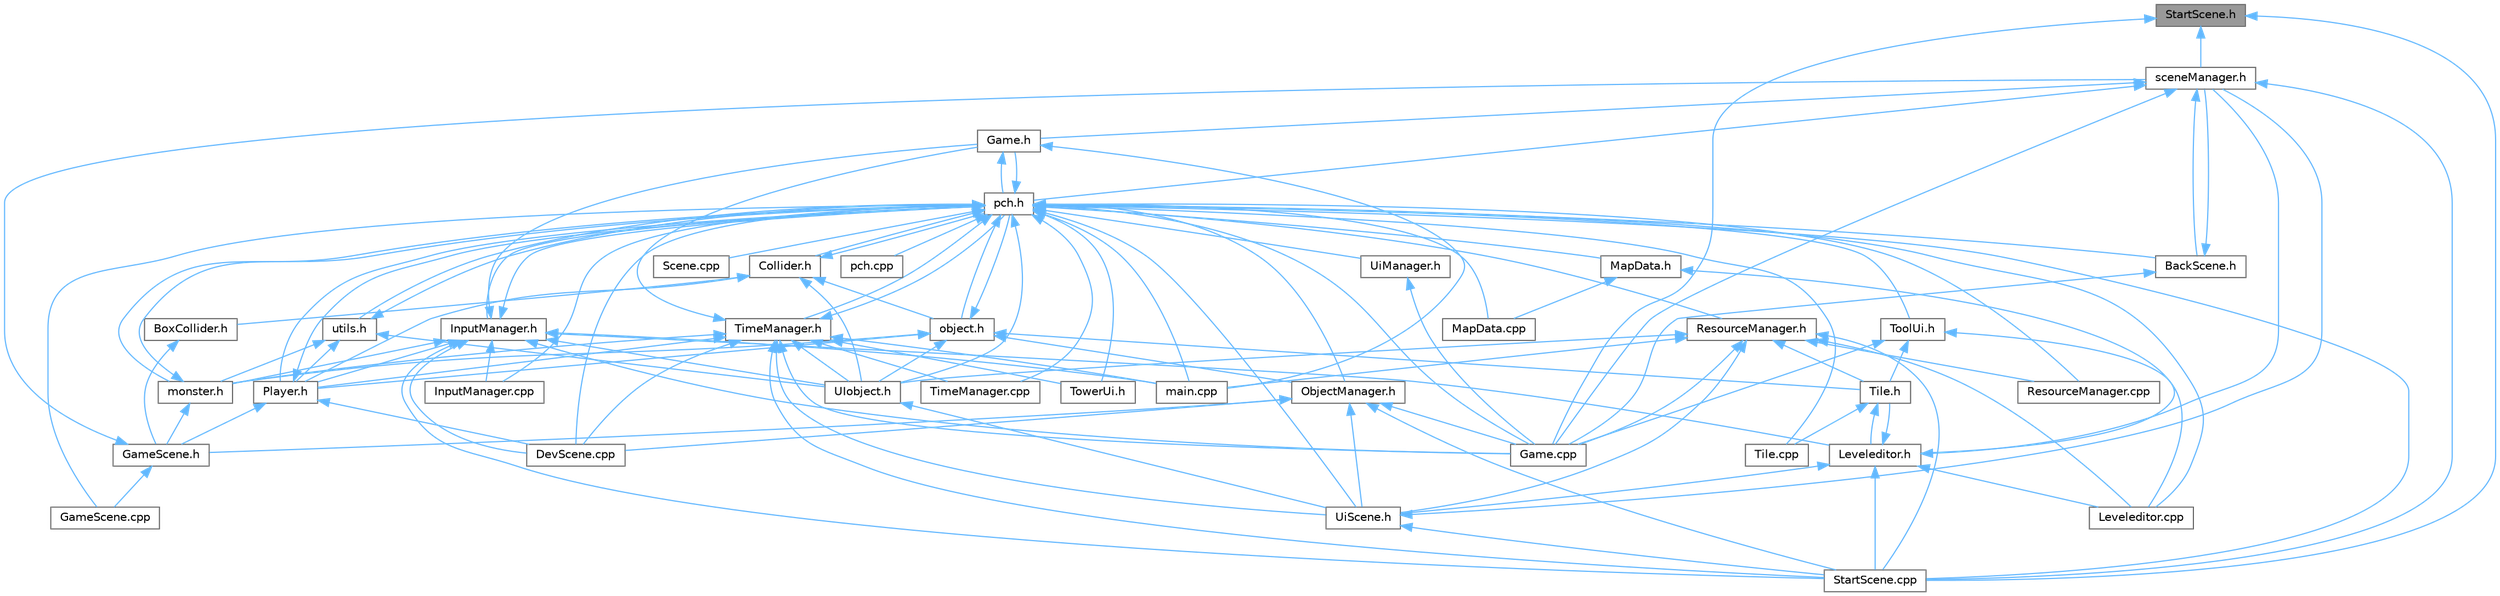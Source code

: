 digraph "StartScene.h"
{
 // LATEX_PDF_SIZE
  bgcolor="transparent";
  edge [fontname=Helvetica,fontsize=10,labelfontname=Helvetica,labelfontsize=10];
  node [fontname=Helvetica,fontsize=10,shape=box,height=0.2,width=0.4];
  Node1 [id="Node000001",label="StartScene.h",height=0.2,width=0.4,color="gray40", fillcolor="grey60", style="filled", fontcolor="black",tooltip=" "];
  Node1 -> Node2 [id="edge1_Node000001_Node000002",dir="back",color="steelblue1",style="solid",tooltip=" "];
  Node2 [id="Node000002",label="Game.cpp",height=0.2,width=0.4,color="grey40", fillcolor="white", style="filled",URL="$_game_8cpp.html",tooltip=" "];
  Node1 -> Node3 [id="edge2_Node000001_Node000003",dir="back",color="steelblue1",style="solid",tooltip=" "];
  Node3 [id="Node000003",label="StartScene.cpp",height=0.2,width=0.4,color="grey40", fillcolor="white", style="filled",URL="$_start_scene_8cpp.html",tooltip=" "];
  Node1 -> Node4 [id="edge3_Node000001_Node000004",dir="back",color="steelblue1",style="solid",tooltip=" "];
  Node4 [id="Node000004",label="sceneManager.h",height=0.2,width=0.4,color="grey40", fillcolor="white", style="filled",URL="$scene_manager_8h.html",tooltip=" "];
  Node4 -> Node5 [id="edge4_Node000004_Node000005",dir="back",color="steelblue1",style="solid",tooltip=" "];
  Node5 [id="Node000005",label="BackScene.h",height=0.2,width=0.4,color="grey40", fillcolor="white", style="filled",URL="$_back_scene_8h.html",tooltip=" "];
  Node5 -> Node2 [id="edge5_Node000005_Node000002",dir="back",color="steelblue1",style="solid",tooltip=" "];
  Node5 -> Node4 [id="edge6_Node000005_Node000004",dir="back",color="steelblue1",style="solid",tooltip=" "];
  Node4 -> Node2 [id="edge7_Node000004_Node000002",dir="back",color="steelblue1",style="solid",tooltip=" "];
  Node4 -> Node6 [id="edge8_Node000004_Node000006",dir="back",color="steelblue1",style="solid",tooltip=" "];
  Node6 [id="Node000006",label="Game.h",height=0.2,width=0.4,color="grey40", fillcolor="white", style="filled",URL="$_game_8h.html",tooltip=" "];
  Node6 -> Node7 [id="edge9_Node000006_Node000007",dir="back",color="steelblue1",style="solid",tooltip=" "];
  Node7 [id="Node000007",label="main.cpp",height=0.2,width=0.4,color="grey40", fillcolor="white", style="filled",URL="$main_8cpp.html",tooltip=" "];
  Node6 -> Node8 [id="edge10_Node000006_Node000008",dir="back",color="steelblue1",style="solid",tooltip=" "];
  Node8 [id="Node000008",label="pch.h",height=0.2,width=0.4,color="grey40", fillcolor="white", style="filled",URL="$pch_8h.html",tooltip=" "];
  Node8 -> Node5 [id="edge11_Node000008_Node000005",dir="back",color="steelblue1",style="solid",tooltip=" "];
  Node8 -> Node9 [id="edge12_Node000008_Node000009",dir="back",color="steelblue1",style="solid",tooltip=" "];
  Node9 [id="Node000009",label="Collider.h",height=0.2,width=0.4,color="grey40", fillcolor="white", style="filled",URL="$_collider_8h.html",tooltip=" "];
  Node9 -> Node10 [id="edge13_Node000009_Node000010",dir="back",color="steelblue1",style="solid",tooltip=" "];
  Node10 [id="Node000010",label="BoxCollider.h",height=0.2,width=0.4,color="grey40", fillcolor="white", style="filled",URL="$_box_collider_8h.html",tooltip=" "];
  Node10 -> Node11 [id="edge14_Node000010_Node000011",dir="back",color="steelblue1",style="solid",tooltip=" "];
  Node11 [id="Node000011",label="GameScene.h",height=0.2,width=0.4,color="grey40", fillcolor="white", style="filled",URL="$_game_scene_8h.html",tooltip=" "];
  Node11 -> Node12 [id="edge15_Node000011_Node000012",dir="back",color="steelblue1",style="solid",tooltip=" "];
  Node12 [id="Node000012",label="GameScene.cpp",height=0.2,width=0.4,color="grey40", fillcolor="white", style="filled",URL="$_game_scene_8cpp.html",tooltip=" "];
  Node11 -> Node4 [id="edge16_Node000011_Node000004",dir="back",color="steelblue1",style="solid",tooltip=" "];
  Node9 -> Node13 [id="edge17_Node000009_Node000013",dir="back",color="steelblue1",style="solid",tooltip=" "];
  Node13 [id="Node000013",label="Player.h",height=0.2,width=0.4,color="grey40", fillcolor="white", style="filled",URL="$_player_8h.html",tooltip=" "];
  Node13 -> Node14 [id="edge18_Node000013_Node000014",dir="back",color="steelblue1",style="solid",tooltip=" "];
  Node14 [id="Node000014",label="DevScene.cpp",height=0.2,width=0.4,color="grey40", fillcolor="white", style="filled",URL="$_dev_scene_8cpp.html",tooltip=" "];
  Node13 -> Node11 [id="edge19_Node000013_Node000011",dir="back",color="steelblue1",style="solid",tooltip=" "];
  Node13 -> Node8 [id="edge20_Node000013_Node000008",dir="back",color="steelblue1",style="solid",tooltip=" "];
  Node9 -> Node15 [id="edge21_Node000009_Node000015",dir="back",color="steelblue1",style="solid",tooltip=" "];
  Node15 [id="Node000015",label="UIobject.h",height=0.2,width=0.4,color="grey40", fillcolor="white", style="filled",URL="$_u_iobject_8h.html",tooltip=" "];
  Node15 -> Node16 [id="edge22_Node000015_Node000016",dir="back",color="steelblue1",style="solid",tooltip=" "];
  Node16 [id="Node000016",label="UiScene.h",height=0.2,width=0.4,color="grey40", fillcolor="white", style="filled",URL="$_ui_scene_8h.html",tooltip=" "];
  Node16 -> Node3 [id="edge23_Node000016_Node000003",dir="back",color="steelblue1",style="solid",tooltip=" "];
  Node16 -> Node4 [id="edge24_Node000016_Node000004",dir="back",color="steelblue1",style="solid",tooltip=" "];
  Node9 -> Node17 [id="edge25_Node000009_Node000017",dir="back",color="steelblue1",style="solid",tooltip=" "];
  Node17 [id="Node000017",label="object.h",height=0.2,width=0.4,color="grey40", fillcolor="white", style="filled",URL="$object_8h.html",tooltip=" "];
  Node17 -> Node18 [id="edge26_Node000017_Node000018",dir="back",color="steelblue1",style="solid",tooltip=" "];
  Node18 [id="Node000018",label="ObjectManager.h",height=0.2,width=0.4,color="grey40", fillcolor="white", style="filled",URL="$_object_manager_8h.html",tooltip=" "];
  Node18 -> Node14 [id="edge27_Node000018_Node000014",dir="back",color="steelblue1",style="solid",tooltip=" "];
  Node18 -> Node2 [id="edge28_Node000018_Node000002",dir="back",color="steelblue1",style="solid",tooltip=" "];
  Node18 -> Node11 [id="edge29_Node000018_Node000011",dir="back",color="steelblue1",style="solid",tooltip=" "];
  Node18 -> Node3 [id="edge30_Node000018_Node000003",dir="back",color="steelblue1",style="solid",tooltip=" "];
  Node18 -> Node16 [id="edge31_Node000018_Node000016",dir="back",color="steelblue1",style="solid",tooltip=" "];
  Node17 -> Node13 [id="edge32_Node000017_Node000013",dir="back",color="steelblue1",style="solid",tooltip=" "];
  Node17 -> Node19 [id="edge33_Node000017_Node000019",dir="back",color="steelblue1",style="solid",tooltip=" "];
  Node19 [id="Node000019",label="Tile.h",height=0.2,width=0.4,color="grey40", fillcolor="white", style="filled",URL="$_tile_8h.html",tooltip=" "];
  Node19 -> Node20 [id="edge34_Node000019_Node000020",dir="back",color="steelblue1",style="solid",tooltip=" "];
  Node20 [id="Node000020",label="Leveleditor.h",height=0.2,width=0.4,color="grey40", fillcolor="white", style="filled",URL="$_leveleditor_8h.html",tooltip=" "];
  Node20 -> Node21 [id="edge35_Node000020_Node000021",dir="back",color="steelblue1",style="solid",tooltip=" "];
  Node21 [id="Node000021",label="Leveleditor.cpp",height=0.2,width=0.4,color="grey40", fillcolor="white", style="filled",URL="$_leveleditor_8cpp.html",tooltip=" "];
  Node20 -> Node3 [id="edge36_Node000020_Node000003",dir="back",color="steelblue1",style="solid",tooltip=" "];
  Node20 -> Node19 [id="edge37_Node000020_Node000019",dir="back",color="steelblue1",style="solid",tooltip=" "];
  Node20 -> Node16 [id="edge38_Node000020_Node000016",dir="back",color="steelblue1",style="solid",tooltip=" "];
  Node20 -> Node4 [id="edge39_Node000020_Node000004",dir="back",color="steelblue1",style="solid",tooltip=" "];
  Node19 -> Node22 [id="edge40_Node000019_Node000022",dir="back",color="steelblue1",style="solid",tooltip=" "];
  Node22 [id="Node000022",label="Tile.cpp",height=0.2,width=0.4,color="grey40", fillcolor="white", style="filled",URL="$_tile_8cpp.html",tooltip=" "];
  Node17 -> Node15 [id="edge41_Node000017_Node000015",dir="back",color="steelblue1",style="solid",tooltip=" "];
  Node17 -> Node23 [id="edge42_Node000017_Node000023",dir="back",color="steelblue1",style="solid",tooltip=" "];
  Node23 [id="Node000023",label="monster.h",height=0.2,width=0.4,color="grey40", fillcolor="white", style="filled",URL="$monster_8h.html",tooltip=" "];
  Node23 -> Node11 [id="edge43_Node000023_Node000011",dir="back",color="steelblue1",style="solid",tooltip=" "];
  Node23 -> Node8 [id="edge44_Node000023_Node000008",dir="back",color="steelblue1",style="solid",tooltip=" "];
  Node17 -> Node8 [id="edge45_Node000017_Node000008",dir="back",color="steelblue1",style="solid",tooltip=" "];
  Node9 -> Node8 [id="edge46_Node000009_Node000008",dir="back",color="steelblue1",style="solid",tooltip=" "];
  Node8 -> Node14 [id="edge47_Node000008_Node000014",dir="back",color="steelblue1",style="solid",tooltip=" "];
  Node8 -> Node2 [id="edge48_Node000008_Node000002",dir="back",color="steelblue1",style="solid",tooltip=" "];
  Node8 -> Node6 [id="edge49_Node000008_Node000006",dir="back",color="steelblue1",style="solid",tooltip=" "];
  Node8 -> Node12 [id="edge50_Node000008_Node000012",dir="back",color="steelblue1",style="solid",tooltip=" "];
  Node8 -> Node24 [id="edge51_Node000008_Node000024",dir="back",color="steelblue1",style="solid",tooltip=" "];
  Node24 [id="Node000024",label="InputManager.cpp",height=0.2,width=0.4,color="grey40", fillcolor="white", style="filled",URL="$_input_manager_8cpp.html",tooltip=" "];
  Node8 -> Node25 [id="edge52_Node000008_Node000025",dir="back",color="steelblue1",style="solid",tooltip=" "];
  Node25 [id="Node000025",label="InputManager.h",height=0.2,width=0.4,color="grey40", fillcolor="white", style="filled",URL="$_input_manager_8h.html",tooltip=" "];
  Node25 -> Node14 [id="edge53_Node000025_Node000014",dir="back",color="steelblue1",style="solid",tooltip=" "];
  Node25 -> Node2 [id="edge54_Node000025_Node000002",dir="back",color="steelblue1",style="solid",tooltip=" "];
  Node25 -> Node6 [id="edge55_Node000025_Node000006",dir="back",color="steelblue1",style="solid",tooltip=" "];
  Node25 -> Node24 [id="edge56_Node000025_Node000024",dir="back",color="steelblue1",style="solid",tooltip=" "];
  Node25 -> Node20 [id="edge57_Node000025_Node000020",dir="back",color="steelblue1",style="solid",tooltip=" "];
  Node25 -> Node13 [id="edge58_Node000025_Node000013",dir="back",color="steelblue1",style="solid",tooltip=" "];
  Node25 -> Node3 [id="edge59_Node000025_Node000003",dir="back",color="steelblue1",style="solid",tooltip=" "];
  Node25 -> Node15 [id="edge60_Node000025_Node000015",dir="back",color="steelblue1",style="solid",tooltip=" "];
  Node25 -> Node7 [id="edge61_Node000025_Node000007",dir="back",color="steelblue1",style="solid",tooltip=" "];
  Node25 -> Node23 [id="edge62_Node000025_Node000023",dir="back",color="steelblue1",style="solid",tooltip=" "];
  Node25 -> Node8 [id="edge63_Node000025_Node000008",dir="back",color="steelblue1",style="solid",tooltip=" "];
  Node8 -> Node21 [id="edge64_Node000008_Node000021",dir="back",color="steelblue1",style="solid",tooltip=" "];
  Node8 -> Node26 [id="edge65_Node000008_Node000026",dir="back",color="steelblue1",style="solid",tooltip=" "];
  Node26 [id="Node000026",label="MapData.cpp",height=0.2,width=0.4,color="grey40", fillcolor="white", style="filled",URL="$_map_data_8cpp.html",tooltip=" "];
  Node8 -> Node27 [id="edge66_Node000008_Node000027",dir="back",color="steelblue1",style="solid",tooltip=" "];
  Node27 [id="Node000027",label="MapData.h",height=0.2,width=0.4,color="grey40", fillcolor="white", style="filled",URL="$_map_data_8h.html",tooltip=" "];
  Node27 -> Node20 [id="edge67_Node000027_Node000020",dir="back",color="steelblue1",style="solid",tooltip=" "];
  Node27 -> Node26 [id="edge68_Node000027_Node000026",dir="back",color="steelblue1",style="solid",tooltip=" "];
  Node8 -> Node18 [id="edge69_Node000008_Node000018",dir="back",color="steelblue1",style="solid",tooltip=" "];
  Node8 -> Node13 [id="edge70_Node000008_Node000013",dir="back",color="steelblue1",style="solid",tooltip=" "];
  Node8 -> Node28 [id="edge71_Node000008_Node000028",dir="back",color="steelblue1",style="solid",tooltip=" "];
  Node28 [id="Node000028",label="ResourceManager.cpp",height=0.2,width=0.4,color="grey40", fillcolor="white", style="filled",URL="$_resource_manager_8cpp.html",tooltip=" "];
  Node8 -> Node29 [id="edge72_Node000008_Node000029",dir="back",color="steelblue1",style="solid",tooltip=" "];
  Node29 [id="Node000029",label="ResourceManager.h",height=0.2,width=0.4,color="grey40", fillcolor="white", style="filled",URL="$_resource_manager_8h.html",tooltip=" "];
  Node29 -> Node2 [id="edge73_Node000029_Node000002",dir="back",color="steelblue1",style="solid",tooltip=" "];
  Node29 -> Node21 [id="edge74_Node000029_Node000021",dir="back",color="steelblue1",style="solid",tooltip=" "];
  Node29 -> Node28 [id="edge75_Node000029_Node000028",dir="back",color="steelblue1",style="solid",tooltip=" "];
  Node29 -> Node3 [id="edge76_Node000029_Node000003",dir="back",color="steelblue1",style="solid",tooltip=" "];
  Node29 -> Node19 [id="edge77_Node000029_Node000019",dir="back",color="steelblue1",style="solid",tooltip=" "];
  Node29 -> Node15 [id="edge78_Node000029_Node000015",dir="back",color="steelblue1",style="solid",tooltip=" "];
  Node29 -> Node16 [id="edge79_Node000029_Node000016",dir="back",color="steelblue1",style="solid",tooltip=" "];
  Node29 -> Node7 [id="edge80_Node000029_Node000007",dir="back",color="steelblue1",style="solid",tooltip=" "];
  Node8 -> Node30 [id="edge81_Node000008_Node000030",dir="back",color="steelblue1",style="solid",tooltip=" "];
  Node30 [id="Node000030",label="Scene.cpp",height=0.2,width=0.4,color="grey40", fillcolor="white", style="filled",URL="$_scene_8cpp.html",tooltip=" "];
  Node8 -> Node3 [id="edge82_Node000008_Node000003",dir="back",color="steelblue1",style="solid",tooltip=" "];
  Node8 -> Node22 [id="edge83_Node000008_Node000022",dir="back",color="steelblue1",style="solid",tooltip=" "];
  Node8 -> Node31 [id="edge84_Node000008_Node000031",dir="back",color="steelblue1",style="solid",tooltip=" "];
  Node31 [id="Node000031",label="TimeManager.cpp",height=0.2,width=0.4,color="grey40", fillcolor="white", style="filled",URL="$_time_manager_8cpp.html",tooltip=" "];
  Node8 -> Node32 [id="edge85_Node000008_Node000032",dir="back",color="steelblue1",style="solid",tooltip=" "];
  Node32 [id="Node000032",label="TimeManager.h",height=0.2,width=0.4,color="grey40", fillcolor="white", style="filled",URL="$_time_manager_8h.html",tooltip=" "];
  Node32 -> Node14 [id="edge86_Node000032_Node000014",dir="back",color="steelblue1",style="solid",tooltip=" "];
  Node32 -> Node2 [id="edge87_Node000032_Node000002",dir="back",color="steelblue1",style="solid",tooltip=" "];
  Node32 -> Node6 [id="edge88_Node000032_Node000006",dir="back",color="steelblue1",style="solid",tooltip=" "];
  Node32 -> Node13 [id="edge89_Node000032_Node000013",dir="back",color="steelblue1",style="solid",tooltip=" "];
  Node32 -> Node3 [id="edge90_Node000032_Node000003",dir="back",color="steelblue1",style="solid",tooltip=" "];
  Node32 -> Node31 [id="edge91_Node000032_Node000031",dir="back",color="steelblue1",style="solid",tooltip=" "];
  Node32 -> Node33 [id="edge92_Node000032_Node000033",dir="back",color="steelblue1",style="solid",tooltip=" "];
  Node33 [id="Node000033",label="TowerUi.h",height=0.2,width=0.4,color="grey40", fillcolor="white", style="filled",URL="$_tower_ui_8h.html",tooltip=" "];
  Node32 -> Node15 [id="edge93_Node000032_Node000015",dir="back",color="steelblue1",style="solid",tooltip=" "];
  Node32 -> Node16 [id="edge94_Node000032_Node000016",dir="back",color="steelblue1",style="solid",tooltip=" "];
  Node32 -> Node7 [id="edge95_Node000032_Node000007",dir="back",color="steelblue1",style="solid",tooltip=" "];
  Node32 -> Node23 [id="edge96_Node000032_Node000023",dir="back",color="steelblue1",style="solid",tooltip=" "];
  Node32 -> Node8 [id="edge97_Node000032_Node000008",dir="back",color="steelblue1",style="solid",tooltip=" "];
  Node8 -> Node34 [id="edge98_Node000008_Node000034",dir="back",color="steelblue1",style="solid",tooltip=" "];
  Node34 [id="Node000034",label="ToolUi.h",height=0.2,width=0.4,color="grey40", fillcolor="white", style="filled",URL="$_tool_ui_8h.html",tooltip=" "];
  Node34 -> Node2 [id="edge99_Node000034_Node000002",dir="back",color="steelblue1",style="solid",tooltip=" "];
  Node34 -> Node21 [id="edge100_Node000034_Node000021",dir="back",color="steelblue1",style="solid",tooltip=" "];
  Node34 -> Node19 [id="edge101_Node000034_Node000019",dir="back",color="steelblue1",style="solid",tooltip=" "];
  Node8 -> Node33 [id="edge102_Node000008_Node000033",dir="back",color="steelblue1",style="solid",tooltip=" "];
  Node8 -> Node15 [id="edge103_Node000008_Node000015",dir="back",color="steelblue1",style="solid",tooltip=" "];
  Node8 -> Node35 [id="edge104_Node000008_Node000035",dir="back",color="steelblue1",style="solid",tooltip=" "];
  Node35 [id="Node000035",label="UiManager.h",height=0.2,width=0.4,color="grey40", fillcolor="white", style="filled",URL="$_ui_manager_8h.html",tooltip=" "];
  Node35 -> Node2 [id="edge105_Node000035_Node000002",dir="back",color="steelblue1",style="solid",tooltip=" "];
  Node8 -> Node16 [id="edge106_Node000008_Node000016",dir="back",color="steelblue1",style="solid",tooltip=" "];
  Node8 -> Node7 [id="edge107_Node000008_Node000007",dir="back",color="steelblue1",style="solid",tooltip=" "];
  Node8 -> Node23 [id="edge108_Node000008_Node000023",dir="back",color="steelblue1",style="solid",tooltip=" "];
  Node8 -> Node17 [id="edge109_Node000008_Node000017",dir="back",color="steelblue1",style="solid",tooltip=" "];
  Node8 -> Node36 [id="edge110_Node000008_Node000036",dir="back",color="steelblue1",style="solid",tooltip=" "];
  Node36 [id="Node000036",label="pch.cpp",height=0.2,width=0.4,color="grey40", fillcolor="white", style="filled",URL="$pch_8cpp.html",tooltip=" "];
  Node8 -> Node37 [id="edge111_Node000008_Node000037",dir="back",color="steelblue1",style="solid",tooltip=" "];
  Node37 [id="Node000037",label="utils.h",height=0.2,width=0.4,color="grey40", fillcolor="white", style="filled",URL="$utils_8h.html",tooltip=" "];
  Node37 -> Node13 [id="edge112_Node000037_Node000013",dir="back",color="steelblue1",style="solid",tooltip=" "];
  Node37 -> Node15 [id="edge113_Node000037_Node000015",dir="back",color="steelblue1",style="solid",tooltip=" "];
  Node37 -> Node23 [id="edge114_Node000037_Node000023",dir="back",color="steelblue1",style="solid",tooltip=" "];
  Node37 -> Node8 [id="edge115_Node000037_Node000008",dir="back",color="steelblue1",style="solid",tooltip=" "];
  Node4 -> Node3 [id="edge116_Node000004_Node000003",dir="back",color="steelblue1",style="solid",tooltip=" "];
  Node4 -> Node8 [id="edge117_Node000004_Node000008",dir="back",color="steelblue1",style="solid",tooltip=" "];
}
